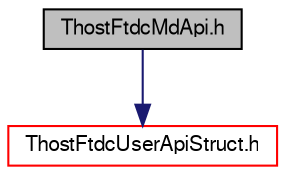 digraph "ThostFtdcMdApi.h"
{
  bgcolor="transparent";
  edge [fontname="FreeSans",fontsize="10",labelfontname="FreeSans",labelfontsize="10"];
  node [fontname="FreeSans",fontsize="10",shape=record];
  Node1 [label="ThostFtdcMdApi.h",height=0.2,width=0.4,color="black", fillcolor="grey75", style="filled" fontcolor="black"];
  Node1 -> Node2 [color="midnightblue",fontsize="10",style="solid",fontname="FreeSans"];
  Node2 [label="ThostFtdcUserApiStruct.h",height=0.2,width=0.4,color="red",URL="$d9/d90/ThostFtdcUserApiStruct_8h.html",tooltip="定义了客户端接口使用的业务数据结构  20060106 赵鸿昊 创建该文件"];
}
